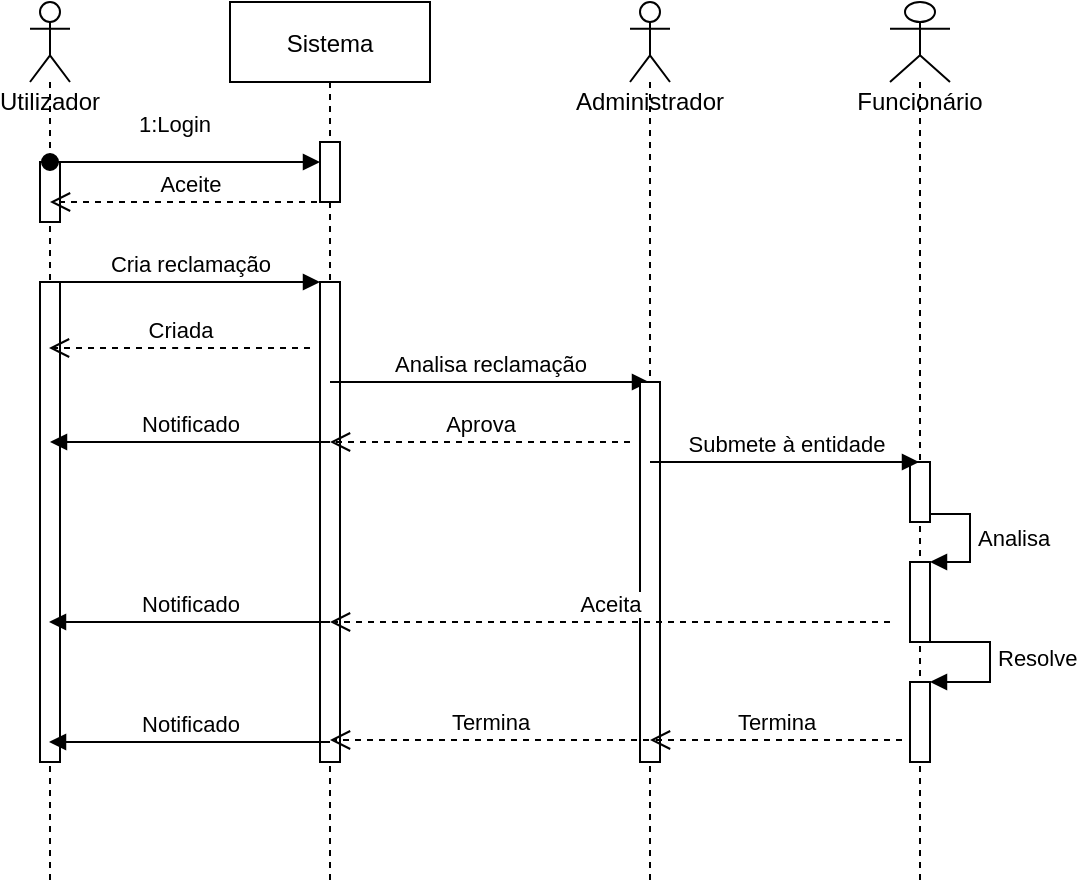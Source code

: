<mxfile version="14.4.4" type="device"><diagram id="kgpKYQtTHZ0yAKxKKP6v" name="Page-1"><mxGraphModel dx="1422" dy="791" grid="1" gridSize="10" guides="1" tooltips="1" connect="1" arrows="1" fold="1" page="1" pageScale="1" pageWidth="850" pageHeight="1100" math="0" shadow="0"><root><mxCell id="0"/><mxCell id="1" parent="0"/><mxCell id="3nuBFxr9cyL0pnOWT2aG-1" value="Sistema" style="shape=umlLifeline;perimeter=lifelinePerimeter;container=1;collapsible=0;recursiveResize=0;rounded=0;shadow=0;strokeWidth=1;" parent="1" vertex="1"><mxGeometry x="280" y="130" width="100" height="440" as="geometry"/></mxCell><mxCell id="3nuBFxr9cyL0pnOWT2aG-2" value="" style="points=[];perimeter=orthogonalPerimeter;rounded=0;shadow=0;strokeWidth=1;" parent="3nuBFxr9cyL0pnOWT2aG-1" vertex="1"><mxGeometry x="45" y="70" width="10" height="30" as="geometry"/></mxCell><mxCell id="pnpA0aFEc1SDtd-yVFOb-10" value="" style="html=1;points=[];perimeter=orthogonalPerimeter;" vertex="1" parent="3nuBFxr9cyL0pnOWT2aG-1"><mxGeometry x="45" y="140" width="10" height="240" as="geometry"/></mxCell><mxCell id="pnpA0aFEc1SDtd-yVFOb-16" value="Analisa reclamação" style="html=1;verticalAlign=bottom;endArrow=block;" edge="1" parent="3nuBFxr9cyL0pnOWT2aG-1" target="pnpA0aFEc1SDtd-yVFOb-5"><mxGeometry width="80" relative="1" as="geometry"><mxPoint x="50" y="190" as="sourcePoint"/><mxPoint x="130" y="190" as="targetPoint"/></mxGeometry></mxCell><mxCell id="pnpA0aFEc1SDtd-yVFOb-4" value="Utilizador" style="shape=umlLifeline;participant=umlActor;perimeter=lifelinePerimeter;whiteSpace=wrap;html=1;container=1;collapsible=0;recursiveResize=0;verticalAlign=top;spacingTop=36;outlineConnect=0;" vertex="1" parent="1"><mxGeometry x="180" y="130" width="20" height="440" as="geometry"/></mxCell><mxCell id="pnpA0aFEc1SDtd-yVFOb-8" value="" style="html=1;points=[];perimeter=orthogonalPerimeter;" vertex="1" parent="pnpA0aFEc1SDtd-yVFOb-4"><mxGeometry x="5" y="80" width="10" height="30" as="geometry"/></mxCell><mxCell id="pnpA0aFEc1SDtd-yVFOb-13" value="" style="html=1;points=[];perimeter=orthogonalPerimeter;" vertex="1" parent="pnpA0aFEc1SDtd-yVFOb-4"><mxGeometry x="5" y="140" width="10" height="240" as="geometry"/></mxCell><mxCell id="pnpA0aFEc1SDtd-yVFOb-5" value="Administrador" style="shape=umlLifeline;participant=umlActor;perimeter=lifelinePerimeter;whiteSpace=wrap;html=1;container=1;collapsible=0;recursiveResize=0;verticalAlign=top;spacingTop=36;outlineConnect=0;" vertex="1" parent="1"><mxGeometry x="480" y="130" width="20" height="440" as="geometry"/></mxCell><mxCell id="pnpA0aFEc1SDtd-yVFOb-18" value="" style="html=1;points=[];perimeter=orthogonalPerimeter;" vertex="1" parent="pnpA0aFEc1SDtd-yVFOb-5"><mxGeometry x="5" y="190" width="10" height="190" as="geometry"/></mxCell><mxCell id="3nuBFxr9cyL0pnOWT2aG-3" value="1:Login" style="verticalAlign=bottom;startArrow=oval;endArrow=block;startSize=8;shadow=0;strokeWidth=1;" parent="1" target="3nuBFxr9cyL0pnOWT2aG-2" edge="1" source="pnpA0aFEc1SDtd-yVFOb-4"><mxGeometry x="-0.086" y="10" relative="1" as="geometry"><mxPoint x="240" y="200" as="sourcePoint"/><Array as="points"><mxPoint x="240" y="210"/></Array><mxPoint x="1" as="offset"/></mxGeometry></mxCell><mxCell id="pnpA0aFEc1SDtd-yVFOb-7" value="Funcionário" style="shape=umlLifeline;participant=umlActor;perimeter=lifelinePerimeter;whiteSpace=wrap;html=1;container=1;collapsible=0;recursiveResize=0;verticalAlign=top;spacingTop=36;outlineConnect=0;" vertex="1" parent="1"><mxGeometry x="610" y="130" width="30" height="440" as="geometry"/></mxCell><mxCell id="pnpA0aFEc1SDtd-yVFOb-22" value="" style="html=1;points=[];perimeter=orthogonalPerimeter;" vertex="1" parent="pnpA0aFEc1SDtd-yVFOb-7"><mxGeometry x="10" y="230" width="10" height="30" as="geometry"/></mxCell><mxCell id="pnpA0aFEc1SDtd-yVFOb-27" value="" style="html=1;points=[];perimeter=orthogonalPerimeter;" vertex="1" parent="pnpA0aFEc1SDtd-yVFOb-7"><mxGeometry x="10" y="280" width="10" height="40" as="geometry"/></mxCell><mxCell id="pnpA0aFEc1SDtd-yVFOb-28" value="Analisa" style="edgeStyle=orthogonalEdgeStyle;html=1;align=left;spacingLeft=2;endArrow=block;rounded=0;entryX=1;entryY=0;exitX=1;exitY=0.867;exitDx=0;exitDy=0;exitPerimeter=0;" edge="1" target="pnpA0aFEc1SDtd-yVFOb-27" parent="pnpA0aFEc1SDtd-yVFOb-7" source="pnpA0aFEc1SDtd-yVFOb-22"><mxGeometry relative="1" as="geometry"><mxPoint x="15" y="290" as="sourcePoint"/><Array as="points"><mxPoint x="40" y="256"/><mxPoint x="40" y="280"/></Array></mxGeometry></mxCell><mxCell id="pnpA0aFEc1SDtd-yVFOb-33" value="" style="html=1;points=[];perimeter=orthogonalPerimeter;" vertex="1" parent="pnpA0aFEc1SDtd-yVFOb-7"><mxGeometry x="10" y="340" width="10" height="40" as="geometry"/></mxCell><mxCell id="pnpA0aFEc1SDtd-yVFOb-34" value="Resolve" style="edgeStyle=orthogonalEdgeStyle;html=1;align=left;spacingLeft=2;endArrow=block;rounded=0;entryX=1;entryY=0;" edge="1" target="pnpA0aFEc1SDtd-yVFOb-33" parent="pnpA0aFEc1SDtd-yVFOb-7" source="pnpA0aFEc1SDtd-yVFOb-7"><mxGeometry relative="1" as="geometry"><mxPoint x="25" y="320" as="sourcePoint"/><Array as="points"><mxPoint x="50" y="320"/><mxPoint x="50" y="340"/></Array></mxGeometry></mxCell><mxCell id="pnpA0aFEc1SDtd-yVFOb-9" value="Aceite" style="html=1;verticalAlign=bottom;endArrow=open;dashed=1;endSize=8;" edge="1" parent="1" source="3nuBFxr9cyL0pnOWT2aG-1" target="pnpA0aFEc1SDtd-yVFOb-4"><mxGeometry relative="1" as="geometry"><mxPoint x="310" y="220" as="sourcePoint"/><mxPoint x="230" y="220" as="targetPoint"/><Array as="points"><mxPoint x="260" y="230"/></Array></mxGeometry></mxCell><mxCell id="pnpA0aFEc1SDtd-yVFOb-11" value="Cria reclamação" style="html=1;verticalAlign=bottom;endArrow=block;entryX=0;entryY=0;" edge="1" target="pnpA0aFEc1SDtd-yVFOb-10" parent="1" source="pnpA0aFEc1SDtd-yVFOb-13"><mxGeometry relative="1" as="geometry"><mxPoint x="255" y="270" as="sourcePoint"/></mxGeometry></mxCell><mxCell id="pnpA0aFEc1SDtd-yVFOb-12" value="Criada" style="html=1;verticalAlign=bottom;endArrow=open;dashed=1;endSize=8;" edge="1" parent="1"><mxGeometry relative="1" as="geometry"><mxPoint x="189.5" y="303" as="targetPoint"/><mxPoint x="320" y="303" as="sourcePoint"/><Array as="points"><mxPoint x="290" y="303"/><mxPoint x="270" y="303"/><mxPoint x="260" y="303"/><mxPoint x="230" y="303"/></Array></mxGeometry></mxCell><mxCell id="pnpA0aFEc1SDtd-yVFOb-19" value="Aprova" style="html=1;verticalAlign=bottom;endArrow=open;dashed=1;endSize=8;" edge="1" parent="1" target="3nuBFxr9cyL0pnOWT2aG-1"><mxGeometry relative="1" as="geometry"><mxPoint x="480" y="350" as="sourcePoint"/><mxPoint x="400" y="350" as="targetPoint"/></mxGeometry></mxCell><mxCell id="pnpA0aFEc1SDtd-yVFOb-21" value="Submete à entidade" style="html=1;verticalAlign=bottom;endArrow=block;" edge="1" parent="1" source="pnpA0aFEc1SDtd-yVFOb-5" target="pnpA0aFEc1SDtd-yVFOb-7"><mxGeometry width="80" relative="1" as="geometry"><mxPoint x="500" y="350" as="sourcePoint"/><mxPoint x="580" y="350" as="targetPoint"/><Array as="points"><mxPoint x="560" y="360"/></Array></mxGeometry></mxCell><mxCell id="pnpA0aFEc1SDtd-yVFOb-26" value="Aceita" style="html=1;verticalAlign=bottom;endArrow=open;dashed=1;endSize=8;" edge="1" parent="1" target="3nuBFxr9cyL0pnOWT2aG-1"><mxGeometry relative="1" as="geometry"><mxPoint x="610" y="440" as="sourcePoint"/><mxPoint x="490" y="440" as="targetPoint"/></mxGeometry></mxCell><mxCell id="pnpA0aFEc1SDtd-yVFOb-29" value="Notificado" style="html=1;verticalAlign=bottom;endArrow=none;startArrow=block;startFill=1;endFill=0;" edge="1" parent="1" source="pnpA0aFEc1SDtd-yVFOb-4"><mxGeometry width="80" relative="1" as="geometry"><mxPoint x="220" y="350" as="sourcePoint"/><mxPoint x="330" y="350" as="targetPoint"/></mxGeometry></mxCell><mxCell id="pnpA0aFEc1SDtd-yVFOb-31" value="Notificado" style="html=1;verticalAlign=bottom;endArrow=none;startArrow=block;startFill=1;endFill=0;" edge="1" parent="1"><mxGeometry width="80" relative="1" as="geometry"><mxPoint x="189.5" y="440" as="sourcePoint"/><mxPoint x="330" y="440" as="targetPoint"/></mxGeometry></mxCell><mxCell id="pnpA0aFEc1SDtd-yVFOb-35" value="Termina" style="html=1;verticalAlign=bottom;endArrow=open;dashed=1;endSize=8;exitX=-0.4;exitY=0.725;exitDx=0;exitDy=0;exitPerimeter=0;" edge="1" parent="1" source="pnpA0aFEc1SDtd-yVFOb-33" target="pnpA0aFEc1SDtd-yVFOb-5"><mxGeometry relative="1" as="geometry"><mxPoint x="610" y="500" as="sourcePoint"/><mxPoint x="530" y="500" as="targetPoint"/></mxGeometry></mxCell><mxCell id="pnpA0aFEc1SDtd-yVFOb-36" value="Termina" style="html=1;verticalAlign=bottom;endArrow=open;dashed=1;endSize=8;" edge="1" parent="1" source="pnpA0aFEc1SDtd-yVFOb-5"><mxGeometry relative="1" as="geometry"><mxPoint x="456.5" y="499" as="sourcePoint"/><mxPoint x="330" y="499" as="targetPoint"/></mxGeometry></mxCell><mxCell id="pnpA0aFEc1SDtd-yVFOb-37" value="Notificado" style="html=1;verticalAlign=bottom;endArrow=none;startArrow=block;startFill=1;endFill=0;" edge="1" parent="1"><mxGeometry width="80" relative="1" as="geometry"><mxPoint x="189.5" y="500" as="sourcePoint"/><mxPoint x="330" y="500" as="targetPoint"/></mxGeometry></mxCell></root></mxGraphModel></diagram></mxfile>